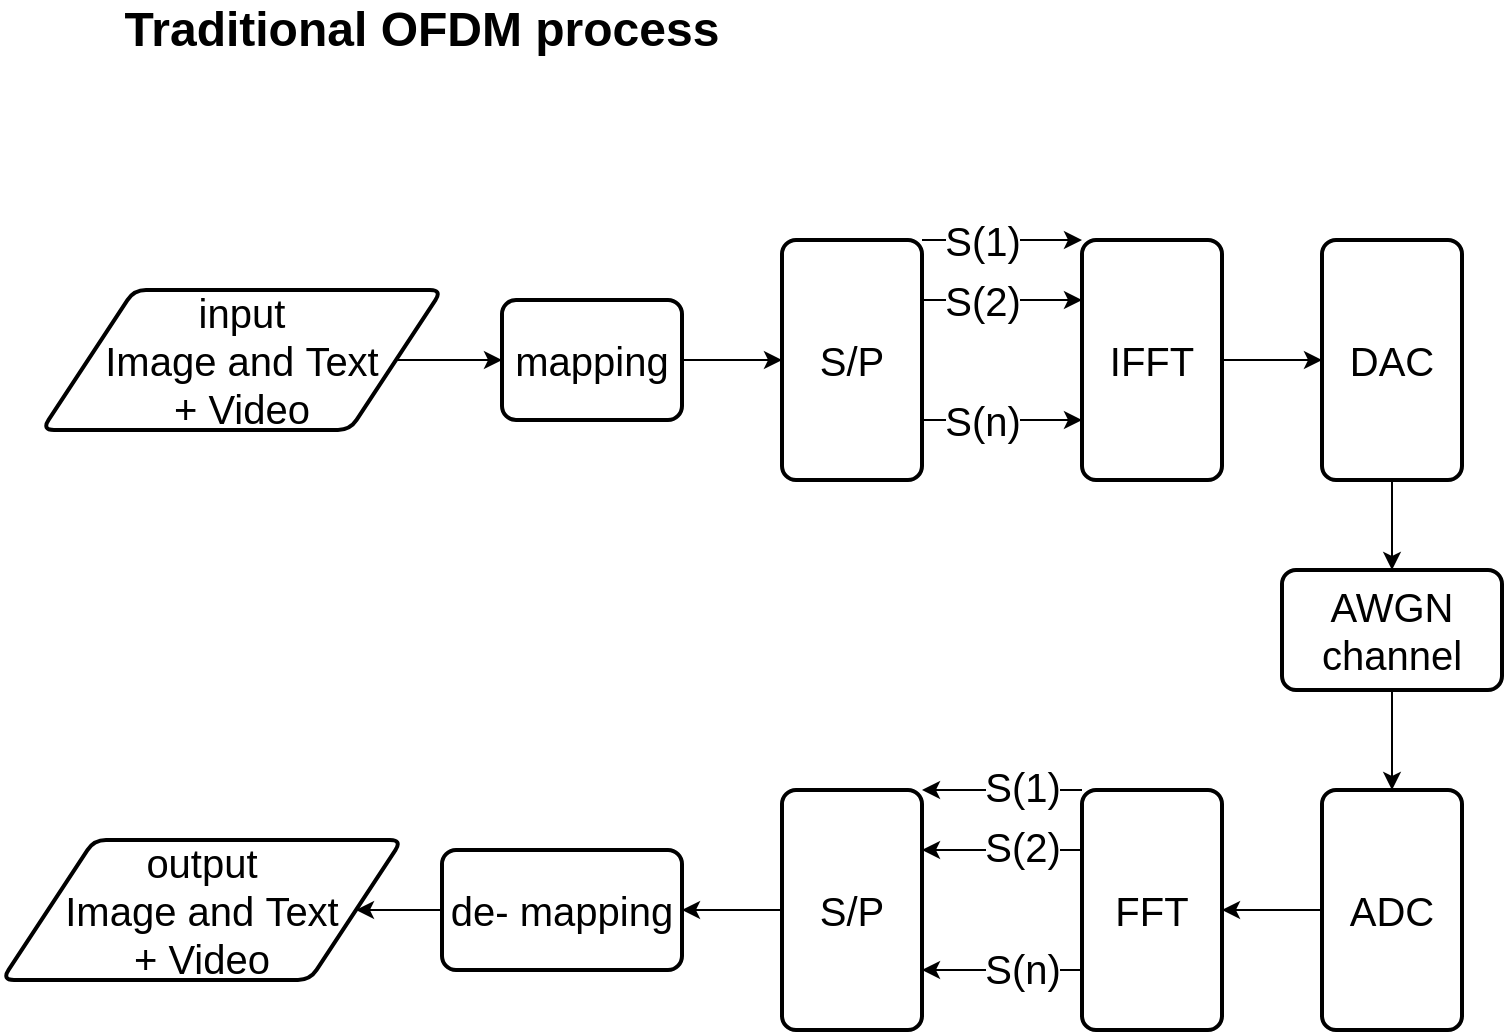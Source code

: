 <mxfile version="26.0.10" pages="2">
  <diagram name="tradOFDM" id="qTU9E4ANHA8HEx_OBcDo">
    <mxGraphModel dx="1264" dy="827" grid="1" gridSize="10" guides="1" tooltips="1" connect="1" arrows="1" fold="1" page="1" pageScale="1" pageWidth="850" pageHeight="1100" math="0" shadow="0">
      <root>
        <mxCell id="0" />
        <mxCell id="1" parent="0" />
        <mxCell id="RBl2X8r-nXLdk-oL6XRW-4" style="edgeStyle=orthogonalEdgeStyle;rounded=0;orthogonalLoop=1;jettySize=auto;html=1;exitX=1;exitY=0.5;exitDx=0;exitDy=0;entryX=0;entryY=0.5;entryDx=0;entryDy=0;" edge="1" parent="1" source="RBl2X8r-nXLdk-oL6XRW-2" target="RBl2X8r-nXLdk-oL6XRW-3">
          <mxGeometry relative="1" as="geometry" />
        </mxCell>
        <mxCell id="RBl2X8r-nXLdk-oL6XRW-2" value="&lt;div&gt;input&lt;/div&gt;Image and&amp;nbsp;&lt;span style=&quot;background-color: transparent; color: light-dark(rgb(0, 0, 0), rgb(255, 255, 255));&quot;&gt;Text&lt;/span&gt;&lt;div&gt;+ Video&lt;/div&gt;" style="shape=parallelogram;html=1;strokeWidth=2;perimeter=parallelogramPerimeter;whiteSpace=wrap;rounded=1;arcSize=12;size=0.23;fontSize=20;" vertex="1" parent="1">
          <mxGeometry x="60" y="185" width="200" height="70" as="geometry" />
        </mxCell>
        <mxCell id="RBl2X8r-nXLdk-oL6XRW-6" style="edgeStyle=orthogonalEdgeStyle;rounded=0;orthogonalLoop=1;jettySize=auto;html=1;exitX=1;exitY=0.5;exitDx=0;exitDy=0;entryX=0;entryY=0.5;entryDx=0;entryDy=0;" edge="1" parent="1" source="RBl2X8r-nXLdk-oL6XRW-3" target="RBl2X8r-nXLdk-oL6XRW-5">
          <mxGeometry relative="1" as="geometry" />
        </mxCell>
        <mxCell id="RBl2X8r-nXLdk-oL6XRW-3" value="mapping" style="rounded=1;whiteSpace=wrap;html=1;absoluteArcSize=1;arcSize=14;strokeWidth=2;fontSize=20;" vertex="1" parent="1">
          <mxGeometry x="290" y="190" width="90" height="60" as="geometry" />
        </mxCell>
        <mxCell id="RBl2X8r-nXLdk-oL6XRW-9" style="edgeStyle=orthogonalEdgeStyle;rounded=0;orthogonalLoop=1;jettySize=auto;html=1;exitX=1;exitY=0.5;exitDx=0;exitDy=0;entryX=0;entryY=0.5;entryDx=0;entryDy=0;" edge="1" parent="1" source="RBl2X8r-nXLdk-oL6XRW-5">
          <mxGeometry relative="1" as="geometry">
            <mxPoint x="490" y="222.5" as="targetPoint" />
          </mxGeometry>
        </mxCell>
        <mxCell id="RBl2X8r-nXLdk-oL6XRW-14" style="edgeStyle=orthogonalEdgeStyle;rounded=0;orthogonalLoop=1;jettySize=auto;html=1;exitX=1;exitY=0.25;exitDx=0;exitDy=0;entryX=0;entryY=0.25;entryDx=0;entryDy=0;" edge="1" parent="1" source="RBl2X8r-nXLdk-oL6XRW-5" target="RBl2X8r-nXLdk-oL6XRW-13">
          <mxGeometry relative="1" as="geometry" />
        </mxCell>
        <mxCell id="RBl2X8r-nXLdk-oL6XRW-19" value="&lt;font style=&quot;font-size: 20px;&quot;&gt;S(2)&lt;/font&gt;" style="edgeLabel;html=1;align=center;verticalAlign=middle;resizable=0;points=[];" vertex="1" connectable="0" parent="RBl2X8r-nXLdk-oL6XRW-14">
          <mxGeometry x="-0.21" relative="1" as="geometry">
            <mxPoint x="-2" as="offset" />
          </mxGeometry>
        </mxCell>
        <mxCell id="RBl2X8r-nXLdk-oL6XRW-15" style="edgeStyle=orthogonalEdgeStyle;rounded=0;orthogonalLoop=1;jettySize=auto;html=1;exitX=1;exitY=0;exitDx=0;exitDy=0;entryX=0;entryY=0;entryDx=0;entryDy=0;" edge="1" parent="1" source="RBl2X8r-nXLdk-oL6XRW-5" target="RBl2X8r-nXLdk-oL6XRW-13">
          <mxGeometry relative="1" as="geometry">
            <Array as="points">
              <mxPoint x="550" y="160" />
              <mxPoint x="550" y="160" />
            </Array>
          </mxGeometry>
        </mxCell>
        <mxCell id="RBl2X8r-nXLdk-oL6XRW-17" value="&lt;font style=&quot;font-size: 20px;&quot;&gt;S(1)&lt;/font&gt;" style="edgeLabel;html=1;align=center;verticalAlign=middle;resizable=0;points=[];" vertex="1" connectable="0" parent="RBl2X8r-nXLdk-oL6XRW-15">
          <mxGeometry x="-0.6" y="1" relative="1" as="geometry">
            <mxPoint x="14" y="1" as="offset" />
          </mxGeometry>
        </mxCell>
        <mxCell id="RBl2X8r-nXLdk-oL6XRW-16" style="edgeStyle=orthogonalEdgeStyle;rounded=0;orthogonalLoop=1;jettySize=auto;html=1;exitX=1;exitY=0.75;exitDx=0;exitDy=0;entryX=0;entryY=0.75;entryDx=0;entryDy=0;" edge="1" parent="1" source="RBl2X8r-nXLdk-oL6XRW-5" target="RBl2X8r-nXLdk-oL6XRW-13">
          <mxGeometry relative="1" as="geometry" />
        </mxCell>
        <mxCell id="RBl2X8r-nXLdk-oL6XRW-20" value="S(n)" style="edgeLabel;html=1;align=center;verticalAlign=middle;resizable=0;points=[];fontSize=20;" vertex="1" connectable="0" parent="RBl2X8r-nXLdk-oL6XRW-16">
          <mxGeometry x="-0.4" relative="1" as="geometry">
            <mxPoint x="6" as="offset" />
          </mxGeometry>
        </mxCell>
        <mxCell id="RBl2X8r-nXLdk-oL6XRW-5" value="S/P" style="rounded=1;whiteSpace=wrap;html=1;absoluteArcSize=1;arcSize=14;strokeWidth=2;fontSize=20;" vertex="1" parent="1">
          <mxGeometry x="430" y="160" width="70" height="120" as="geometry" />
        </mxCell>
        <mxCell id="RBl2X8r-nXLdk-oL6XRW-22" style="edgeStyle=orthogonalEdgeStyle;rounded=0;orthogonalLoop=1;jettySize=auto;html=1;exitX=1;exitY=0.5;exitDx=0;exitDy=0;entryX=0;entryY=0.5;entryDx=0;entryDy=0;" edge="1" parent="1" source="RBl2X8r-nXLdk-oL6XRW-13" target="RBl2X8r-nXLdk-oL6XRW-21">
          <mxGeometry relative="1" as="geometry" />
        </mxCell>
        <mxCell id="RBl2X8r-nXLdk-oL6XRW-13" value="IFFT" style="rounded=1;whiteSpace=wrap;html=1;absoluteArcSize=1;arcSize=14;strokeWidth=2;fontSize=20;" vertex="1" parent="1">
          <mxGeometry x="580" y="160" width="70" height="120" as="geometry" />
        </mxCell>
        <mxCell id="RBl2X8r-nXLdk-oL6XRW-24" style="edgeStyle=orthogonalEdgeStyle;rounded=0;orthogonalLoop=1;jettySize=auto;html=1;exitX=0.5;exitY=1;exitDx=0;exitDy=0;entryX=0.5;entryY=0;entryDx=0;entryDy=0;" edge="1" parent="1" source="RBl2X8r-nXLdk-oL6XRW-21" target="RBl2X8r-nXLdk-oL6XRW-23">
          <mxGeometry relative="1" as="geometry" />
        </mxCell>
        <mxCell id="RBl2X8r-nXLdk-oL6XRW-21" value="DAC" style="rounded=1;whiteSpace=wrap;html=1;absoluteArcSize=1;arcSize=14;strokeWidth=2;fontSize=20;" vertex="1" parent="1">
          <mxGeometry x="700" y="160" width="70" height="120" as="geometry" />
        </mxCell>
        <mxCell id="RBl2X8r-nXLdk-oL6XRW-26" style="edgeStyle=orthogonalEdgeStyle;rounded=0;orthogonalLoop=1;jettySize=auto;html=1;exitX=0.5;exitY=1;exitDx=0;exitDy=0;entryX=0.5;entryY=0;entryDx=0;entryDy=0;" edge="1" parent="1" source="RBl2X8r-nXLdk-oL6XRW-23" target="RBl2X8r-nXLdk-oL6XRW-25">
          <mxGeometry relative="1" as="geometry" />
        </mxCell>
        <mxCell id="RBl2X8r-nXLdk-oL6XRW-23" value="AWGN&lt;div&gt;channel&lt;/div&gt;" style="rounded=1;whiteSpace=wrap;html=1;absoluteArcSize=1;arcSize=14;strokeWidth=2;fontSize=20;" vertex="1" parent="1">
          <mxGeometry x="680" y="325" width="110" height="60" as="geometry" />
        </mxCell>
        <mxCell id="RBl2X8r-nXLdk-oL6XRW-28" style="edgeStyle=orthogonalEdgeStyle;rounded=0;orthogonalLoop=1;jettySize=auto;html=1;exitX=0;exitY=0.5;exitDx=0;exitDy=0;entryX=1;entryY=0.5;entryDx=0;entryDy=0;" edge="1" parent="1" source="RBl2X8r-nXLdk-oL6XRW-25" target="RBl2X8r-nXLdk-oL6XRW-27">
          <mxGeometry relative="1" as="geometry" />
        </mxCell>
        <mxCell id="RBl2X8r-nXLdk-oL6XRW-25" value="ADC" style="rounded=1;whiteSpace=wrap;html=1;absoluteArcSize=1;arcSize=14;strokeWidth=2;fontSize=20;" vertex="1" parent="1">
          <mxGeometry x="700" y="435" width="70" height="120" as="geometry" />
        </mxCell>
        <mxCell id="RBl2X8r-nXLdk-oL6XRW-30" style="edgeStyle=orthogonalEdgeStyle;rounded=0;orthogonalLoop=1;jettySize=auto;html=1;exitX=0;exitY=0;exitDx=0;exitDy=0;entryX=1;entryY=0;entryDx=0;entryDy=0;" edge="1" parent="1" source="RBl2X8r-nXLdk-oL6XRW-27" target="RBl2X8r-nXLdk-oL6XRW-29">
          <mxGeometry relative="1" as="geometry">
            <Array as="points">
              <mxPoint x="550" y="435" />
              <mxPoint x="550" y="435" />
            </Array>
          </mxGeometry>
        </mxCell>
        <mxCell id="RBl2X8r-nXLdk-oL6XRW-33" value="&lt;font&gt;S(1)&lt;/font&gt;" style="edgeLabel;html=1;align=center;verticalAlign=middle;resizable=0;points=[];fontSize=20;" vertex="1" connectable="0" parent="RBl2X8r-nXLdk-oL6XRW-30">
          <mxGeometry x="-0.25" y="-2" relative="1" as="geometry">
            <mxPoint as="offset" />
          </mxGeometry>
        </mxCell>
        <mxCell id="RBl2X8r-nXLdk-oL6XRW-31" style="edgeStyle=orthogonalEdgeStyle;rounded=0;orthogonalLoop=1;jettySize=auto;html=1;exitX=0;exitY=0.25;exitDx=0;exitDy=0;entryX=1;entryY=0.25;entryDx=0;entryDy=0;" edge="1" parent="1" source="RBl2X8r-nXLdk-oL6XRW-27" target="RBl2X8r-nXLdk-oL6XRW-29">
          <mxGeometry relative="1" as="geometry" />
        </mxCell>
        <mxCell id="RBl2X8r-nXLdk-oL6XRW-34" value="&lt;font style=&quot;font-size: 20px;&quot;&gt;S(2)&lt;/font&gt;" style="edgeLabel;html=1;align=center;verticalAlign=middle;resizable=0;points=[];" vertex="1" connectable="0" parent="RBl2X8r-nXLdk-oL6XRW-31">
          <mxGeometry x="-0.221" y="-2" relative="1" as="geometry">
            <mxPoint x="1" as="offset" />
          </mxGeometry>
        </mxCell>
        <mxCell id="RBl2X8r-nXLdk-oL6XRW-32" style="edgeStyle=orthogonalEdgeStyle;rounded=0;orthogonalLoop=1;jettySize=auto;html=1;exitX=0;exitY=0.75;exitDx=0;exitDy=0;entryX=1;entryY=0.75;entryDx=0;entryDy=0;" edge="1" parent="1" source="RBl2X8r-nXLdk-oL6XRW-27" target="RBl2X8r-nXLdk-oL6XRW-29">
          <mxGeometry relative="1" as="geometry" />
        </mxCell>
        <mxCell id="RBl2X8r-nXLdk-oL6XRW-37" value="&lt;font style=&quot;font-size: 20px;&quot;&gt;S(n)&lt;/font&gt;" style="edgeLabel;html=1;align=center;verticalAlign=middle;resizable=0;points=[];" vertex="1" connectable="0" parent="RBl2X8r-nXLdk-oL6XRW-32">
          <mxGeometry x="-0.293" y="-1" relative="1" as="geometry">
            <mxPoint x="-2" as="offset" />
          </mxGeometry>
        </mxCell>
        <mxCell id="RBl2X8r-nXLdk-oL6XRW-27" value="FFT" style="rounded=1;whiteSpace=wrap;html=1;absoluteArcSize=1;arcSize=14;strokeWidth=2;fontSize=20;" vertex="1" parent="1">
          <mxGeometry x="580" y="435" width="70" height="120" as="geometry" />
        </mxCell>
        <mxCell id="RBl2X8r-nXLdk-oL6XRW-40" style="edgeStyle=orthogonalEdgeStyle;rounded=0;orthogonalLoop=1;jettySize=auto;html=1;exitX=0;exitY=0.5;exitDx=0;exitDy=0;entryX=1;entryY=0.5;entryDx=0;entryDy=0;" edge="1" parent="1" source="RBl2X8r-nXLdk-oL6XRW-29" target="RBl2X8r-nXLdk-oL6XRW-39">
          <mxGeometry relative="1" as="geometry" />
        </mxCell>
        <mxCell id="RBl2X8r-nXLdk-oL6XRW-29" value="S/P" style="rounded=1;whiteSpace=wrap;html=1;absoluteArcSize=1;arcSize=14;strokeWidth=2;fontSize=20;" vertex="1" parent="1">
          <mxGeometry x="430" y="435" width="70" height="120" as="geometry" />
        </mxCell>
        <mxCell id="RBl2X8r-nXLdk-oL6XRW-41" style="edgeStyle=orthogonalEdgeStyle;rounded=0;orthogonalLoop=1;jettySize=auto;html=1;exitX=0;exitY=0.5;exitDx=0;exitDy=0;entryX=1;entryY=0.5;entryDx=0;entryDy=0;" edge="1" parent="1" source="RBl2X8r-nXLdk-oL6XRW-39" target="RBl2X8r-nXLdk-oL6XRW-42">
          <mxGeometry relative="1" as="geometry">
            <mxPoint x="220" y="495" as="targetPoint" />
          </mxGeometry>
        </mxCell>
        <mxCell id="RBl2X8r-nXLdk-oL6XRW-39" value="de- mapping" style="rounded=1;whiteSpace=wrap;html=1;absoluteArcSize=1;arcSize=14;strokeWidth=2;fontSize=20;" vertex="1" parent="1">
          <mxGeometry x="260" y="465" width="120" height="60" as="geometry" />
        </mxCell>
        <mxCell id="RBl2X8r-nXLdk-oL6XRW-42" value="&lt;div&gt;output&lt;/div&gt;Image and&amp;nbsp;&lt;span style=&quot;background-color: transparent; color: light-dark(rgb(0, 0, 0), rgb(255, 255, 255));&quot;&gt;Text&lt;/span&gt;&lt;div&gt;+ Video&lt;/div&gt;" style="shape=parallelogram;html=1;strokeWidth=2;perimeter=parallelogramPerimeter;whiteSpace=wrap;rounded=1;arcSize=12;size=0.23;fontSize=20;" vertex="1" parent="1">
          <mxGeometry x="40" y="460" width="200" height="70" as="geometry" />
        </mxCell>
        <mxCell id="RBl2X8r-nXLdk-oL6XRW-43" value="Traditional OFDM process" style="text;html=1;align=center;verticalAlign=middle;whiteSpace=wrap;rounded=0;fontSize=24;fontStyle=1" vertex="1" parent="1">
          <mxGeometry x="40" y="40" width="420" height="30" as="geometry" />
        </mxCell>
      </root>
    </mxGraphModel>
  </diagram>
  <diagram id="vSHGNrdV5dEN2Mvy2Sy6" name="mimoOFDM">
    <mxGraphModel dx="1041" dy="681" grid="1" gridSize="10" guides="1" tooltips="1" connect="1" arrows="1" fold="1" page="1" pageScale="1" pageWidth="850" pageHeight="1100" math="0" shadow="0">
      <root>
        <mxCell id="0" />
        <mxCell id="1" parent="0" />
        <mxCell id="o23expfCvC5PyByfokQx-34" style="edgeStyle=orthogonalEdgeStyle;rounded=0;orthogonalLoop=1;jettySize=auto;html=1;exitX=1;exitY=0.5;exitDx=0;exitDy=0;entryX=0;entryY=0.5;entryDx=0;entryDy=0;fontSize=18;" edge="1" parent="1" source="o23expfCvC5PyByfokQx-2" target="o23expfCvC5PyByfokQx-4">
          <mxGeometry relative="1" as="geometry" />
        </mxCell>
        <mxCell id="o23expfCvC5PyByfokQx-2" value="&lt;div&gt;input&lt;/div&gt;Image and&amp;nbsp;&lt;span style=&quot;background-color: transparent; color: light-dark(rgb(0, 0, 0), rgb(255, 255, 255));&quot;&gt;Text&lt;/span&gt;&lt;div&gt;+ Video&lt;/div&gt;" style="shape=parallelogram;html=1;strokeWidth=2;perimeter=parallelogramPerimeter;whiteSpace=wrap;rounded=1;arcSize=12;size=0.23;fontSize=18;" vertex="1" parent="1">
          <mxGeometry x="60" y="185" width="180" height="70" as="geometry" />
        </mxCell>
        <mxCell id="o23expfCvC5PyByfokQx-35" style="edgeStyle=orthogonalEdgeStyle;rounded=0;orthogonalLoop=1;jettySize=auto;html=1;exitX=1;exitY=0.5;exitDx=0;exitDy=0;entryX=0;entryY=0.5;entryDx=0;entryDy=0;fontSize=18;" edge="1" parent="1" source="o23expfCvC5PyByfokQx-4" target="o23expfCvC5PyByfokQx-33">
          <mxGeometry relative="1" as="geometry" />
        </mxCell>
        <mxCell id="o23expfCvC5PyByfokQx-4" value="&lt;div&gt;FEC&lt;/div&gt;&lt;div&gt;Reed Solomon&lt;/div&gt;&lt;div&gt;code&lt;/div&gt;" style="rounded=1;whiteSpace=wrap;html=1;absoluteArcSize=1;arcSize=14;strokeWidth=2;fontSize=18;" vertex="1" parent="1">
          <mxGeometry x="260" y="180" width="130" height="80" as="geometry" />
        </mxCell>
        <mxCell id="o23expfCvC5PyByfokQx-6" style="edgeStyle=orthogonalEdgeStyle;rounded=0;orthogonalLoop=1;jettySize=auto;html=1;exitX=1;exitY=0.25;exitDx=0;exitDy=0;entryX=0;entryY=0.25;entryDx=0;entryDy=0;fontSize=18;" edge="1" parent="1" source="o23expfCvC5PyByfokQx-12" target="o23expfCvC5PyByfokQx-14">
          <mxGeometry relative="1" as="geometry" />
        </mxCell>
        <mxCell id="o23expfCvC5PyByfokQx-10" style="edgeStyle=orthogonalEdgeStyle;rounded=0;orthogonalLoop=1;jettySize=auto;html=1;exitX=1;exitY=0.75;exitDx=0;exitDy=0;entryX=0;entryY=0.75;entryDx=0;entryDy=0;fontSize=18;" edge="1" parent="1" source="o23expfCvC5PyByfokQx-12" target="o23expfCvC5PyByfokQx-14">
          <mxGeometry relative="1" as="geometry" />
        </mxCell>
        <mxCell id="o23expfCvC5PyByfokQx-56" style="edgeStyle=orthogonalEdgeStyle;rounded=0;orthogonalLoop=1;jettySize=auto;html=1;exitX=1;exitY=0;exitDx=0;exitDy=0;entryX=0;entryY=0;entryDx=0;entryDy=0;fontSize=18;" edge="1" parent="1" source="o23expfCvC5PyByfokQx-12" target="o23expfCvC5PyByfokQx-14">
          <mxGeometry relative="1" as="geometry">
            <Array as="points">
              <mxPoint x="150" y="320" />
              <mxPoint x="150" y="320" />
            </Array>
          </mxGeometry>
        </mxCell>
        <mxCell id="o23expfCvC5PyByfokQx-12" value="S/P" style="rounded=1;whiteSpace=wrap;html=1;absoluteArcSize=1;arcSize=14;strokeWidth=2;fontSize=18;" vertex="1" parent="1">
          <mxGeometry x="60" y="320" width="60" height="120" as="geometry" />
        </mxCell>
        <mxCell id="o23expfCvC5PyByfokQx-14" value="IFFT" style="rounded=1;whiteSpace=wrap;html=1;absoluteArcSize=1;arcSize=14;strokeWidth=2;fontSize=18;" vertex="1" parent="1">
          <mxGeometry x="170" y="320" width="60" height="120" as="geometry" />
        </mxCell>
        <mxCell id="o23expfCvC5PyByfokQx-59" style="edgeStyle=orthogonalEdgeStyle;rounded=0;orthogonalLoop=1;jettySize=auto;html=1;exitX=1;exitY=0.5;exitDx=0;exitDy=0;entryX=0;entryY=0.5;entryDx=0;entryDy=0;" edge="1" parent="1" source="o23expfCvC5PyByfokQx-18" target="o23expfCvC5PyByfokQx-20">
          <mxGeometry relative="1" as="geometry" />
        </mxCell>
        <mxCell id="o23expfCvC5PyByfokQx-18" value="AWGN&lt;div&gt;channel&lt;/div&gt;" style="rounded=1;whiteSpace=wrap;html=1;absoluteArcSize=1;arcSize=14;strokeWidth=2;fontSize=18;" vertex="1" parent="1">
          <mxGeometry x="400" y="350" width="110" height="60" as="geometry" />
        </mxCell>
        <mxCell id="o23expfCvC5PyByfokQx-60" style="edgeStyle=orthogonalEdgeStyle;rounded=0;orthogonalLoop=1;jettySize=auto;html=1;exitX=1;exitY=0;exitDx=0;exitDy=0;entryX=0;entryY=0;entryDx=0;entryDy=0;" edge="1" parent="1" source="o23expfCvC5PyByfokQx-20" target="o23expfCvC5PyByfokQx-27">
          <mxGeometry relative="1" as="geometry">
            <Array as="points">
              <mxPoint x="150" y="510" />
              <mxPoint x="150" y="510" />
            </Array>
          </mxGeometry>
        </mxCell>
        <mxCell id="o23expfCvC5PyByfokQx-61" style="edgeStyle=orthogonalEdgeStyle;rounded=0;orthogonalLoop=1;jettySize=auto;html=1;exitX=1;exitY=0.25;exitDx=0;exitDy=0;entryX=0;entryY=0.25;entryDx=0;entryDy=0;" edge="1" parent="1" source="o23expfCvC5PyByfokQx-20" target="o23expfCvC5PyByfokQx-27">
          <mxGeometry relative="1" as="geometry" />
        </mxCell>
        <mxCell id="o23expfCvC5PyByfokQx-62" style="edgeStyle=orthogonalEdgeStyle;rounded=0;orthogonalLoop=1;jettySize=auto;html=1;exitX=1;exitY=0.75;exitDx=0;exitDy=0;entryX=0;entryY=0.75;entryDx=0;entryDy=0;" edge="1" parent="1" source="o23expfCvC5PyByfokQx-20" target="o23expfCvC5PyByfokQx-27">
          <mxGeometry relative="1" as="geometry" />
        </mxCell>
        <mxCell id="o23expfCvC5PyByfokQx-20" value="P/S" style="rounded=1;whiteSpace=wrap;html=1;absoluteArcSize=1;arcSize=14;strokeWidth=2;fontSize=18;" vertex="1" parent="1">
          <mxGeometry x="55" y="510" width="70" height="120" as="geometry" />
        </mxCell>
        <mxCell id="o23expfCvC5PyByfokQx-63" style="edgeStyle=orthogonalEdgeStyle;rounded=0;orthogonalLoop=1;jettySize=auto;html=1;exitX=1;exitY=0.5;exitDx=0;exitDy=0;entryX=0;entryY=0.5;entryDx=0;entryDy=0;" edge="1" parent="1" source="o23expfCvC5PyByfokQx-27" target="o23expfCvC5PyByfokQx-29">
          <mxGeometry relative="1" as="geometry" />
        </mxCell>
        <mxCell id="o23expfCvC5PyByfokQx-27" value="FFT" style="rounded=1;whiteSpace=wrap;html=1;absoluteArcSize=1;arcSize=14;strokeWidth=2;fontSize=18;" vertex="1" parent="1">
          <mxGeometry x="165" y="510" width="70" height="120" as="geometry" />
        </mxCell>
        <mxCell id="o23expfCvC5PyByfokQx-64" style="edgeStyle=orthogonalEdgeStyle;rounded=0;orthogonalLoop=1;jettySize=auto;html=1;exitX=1;exitY=0.5;exitDx=0;exitDy=0;entryX=0;entryY=0.5;entryDx=0;entryDy=0;" edge="1" parent="1" source="o23expfCvC5PyByfokQx-29" target="o23expfCvC5PyByfokQx-31">
          <mxGeometry relative="1" as="geometry" />
        </mxCell>
        <mxCell id="o23expfCvC5PyByfokQx-29" value="S/P" style="rounded=1;whiteSpace=wrap;html=1;absoluteArcSize=1;arcSize=14;strokeWidth=2;fontSize=18;" vertex="1" parent="1">
          <mxGeometry x="275" y="510" width="70" height="120" as="geometry" />
        </mxCell>
        <mxCell id="o23expfCvC5PyByfokQx-66" style="edgeStyle=orthogonalEdgeStyle;rounded=0;orthogonalLoop=1;jettySize=auto;html=1;exitX=1;exitY=0.5;exitDx=0;exitDy=0;entryX=0;entryY=0.5;entryDx=0;entryDy=0;" edge="1" parent="1" source="o23expfCvC5PyByfokQx-31" target="o23expfCvC5PyByfokQx-65">
          <mxGeometry relative="1" as="geometry" />
        </mxCell>
        <mxCell id="o23expfCvC5PyByfokQx-31" value="demodulation" style="rounded=1;whiteSpace=wrap;html=1;absoluteArcSize=1;arcSize=14;strokeWidth=2;fontSize=18;" vertex="1" parent="1">
          <mxGeometry x="380" y="540" width="140" height="60" as="geometry" />
        </mxCell>
        <mxCell id="o23expfCvC5PyByfokQx-32" value="&lt;div&gt;output&lt;/div&gt;" style="shape=parallelogram;html=1;strokeWidth=2;perimeter=parallelogramPerimeter;whiteSpace=wrap;rounded=1;arcSize=12;size=0.23;fontSize=18;" vertex="1" parent="1">
          <mxGeometry x="690" y="535" width="130" height="70" as="geometry" />
        </mxCell>
        <mxCell id="o23expfCvC5PyByfokQx-36" style="edgeStyle=orthogonalEdgeStyle;rounded=0;orthogonalLoop=1;jettySize=auto;html=1;exitX=1;exitY=0.5;exitDx=0;exitDy=0;entryX=0;entryY=0.5;entryDx=0;entryDy=0;fontSize=18;" edge="1" parent="1" source="o23expfCvC5PyByfokQx-33" target="o23expfCvC5PyByfokQx-12">
          <mxGeometry relative="1" as="geometry" />
        </mxCell>
        <mxCell id="o23expfCvC5PyByfokQx-33" value="&lt;div&gt;modulations&lt;/div&gt;&lt;div&gt;BPSK, 16-PSK,&lt;/div&gt;&lt;div&gt;16-QAM, 64-QAM&lt;/div&gt;" style="rounded=1;whiteSpace=wrap;html=1;absoluteArcSize=1;arcSize=14;strokeWidth=2;fontSize=18;" vertex="1" parent="1">
          <mxGeometry x="425" y="180" width="175" height="80" as="geometry" />
        </mxCell>
        <mxCell id="o23expfCvC5PyByfokQx-52" style="edgeStyle=orthogonalEdgeStyle;rounded=0;orthogonalLoop=1;jettySize=auto;html=1;exitX=1;exitY=0.25;exitDx=0;exitDy=0;entryX=0;entryY=0.25;entryDx=0;entryDy=0;fontSize=18;" edge="1" parent="1" target="o23expfCvC5PyByfokQx-55" source="o23expfCvC5PyByfokQx-14">
          <mxGeometry relative="1" as="geometry">
            <mxPoint x="250" y="350" as="sourcePoint" />
          </mxGeometry>
        </mxCell>
        <mxCell id="o23expfCvC5PyByfokQx-53" style="edgeStyle=orthogonalEdgeStyle;rounded=0;orthogonalLoop=1;jettySize=auto;html=1;exitX=1;exitY=0.75;exitDx=0;exitDy=0;entryX=0;entryY=0.75;entryDx=0;entryDy=0;fontSize=18;" edge="1" parent="1" target="o23expfCvC5PyByfokQx-55" source="o23expfCvC5PyByfokQx-14">
          <mxGeometry relative="1" as="geometry">
            <mxPoint x="250" y="410" as="sourcePoint" />
          </mxGeometry>
        </mxCell>
        <mxCell id="o23expfCvC5PyByfokQx-54" style="edgeStyle=orthogonalEdgeStyle;rounded=0;orthogonalLoop=1;jettySize=auto;html=1;exitX=1;exitY=0;exitDx=0;exitDy=0;entryX=0;entryY=0;entryDx=0;entryDy=0;fontSize=18;" edge="1" parent="1" target="o23expfCvC5PyByfokQx-55" source="o23expfCvC5PyByfokQx-14">
          <mxGeometry relative="1" as="geometry">
            <mxPoint x="250" y="320" as="sourcePoint" />
            <Array as="points">
              <mxPoint x="280" y="320" />
              <mxPoint x="280" y="320" />
            </Array>
          </mxGeometry>
        </mxCell>
        <mxCell id="o23expfCvC5PyByfokQx-57" style="edgeStyle=orthogonalEdgeStyle;rounded=0;orthogonalLoop=1;jettySize=auto;html=1;exitX=1;exitY=0.5;exitDx=0;exitDy=0;entryX=0;entryY=0.5;entryDx=0;entryDy=0;fontSize=18;" edge="1" parent="1" source="o23expfCvC5PyByfokQx-55" target="o23expfCvC5PyByfokQx-18">
          <mxGeometry relative="1" as="geometry" />
        </mxCell>
        <mxCell id="o23expfCvC5PyByfokQx-55" value="P/S" style="rounded=1;whiteSpace=wrap;html=1;absoluteArcSize=1;arcSize=14;strokeWidth=2;fontSize=18;" vertex="1" parent="1">
          <mxGeometry x="280" y="320" width="60" height="120" as="geometry" />
        </mxCell>
        <mxCell id="o23expfCvC5PyByfokQx-67" style="edgeStyle=orthogonalEdgeStyle;rounded=0;orthogonalLoop=1;jettySize=auto;html=1;exitX=1;exitY=0.5;exitDx=0;exitDy=0;entryX=0;entryY=0.5;entryDx=0;entryDy=0;" edge="1" parent="1" source="o23expfCvC5PyByfokQx-65" target="o23expfCvC5PyByfokQx-32">
          <mxGeometry relative="1" as="geometry" />
        </mxCell>
        <mxCell id="o23expfCvC5PyByfokQx-65" value="RS decode" style="rounded=1;whiteSpace=wrap;html=1;absoluteArcSize=1;arcSize=14;strokeWidth=2;fontSize=18;" vertex="1" parent="1">
          <mxGeometry x="560" y="540" width="110" height="60" as="geometry" />
        </mxCell>
      </root>
    </mxGraphModel>
  </diagram>
</mxfile>
